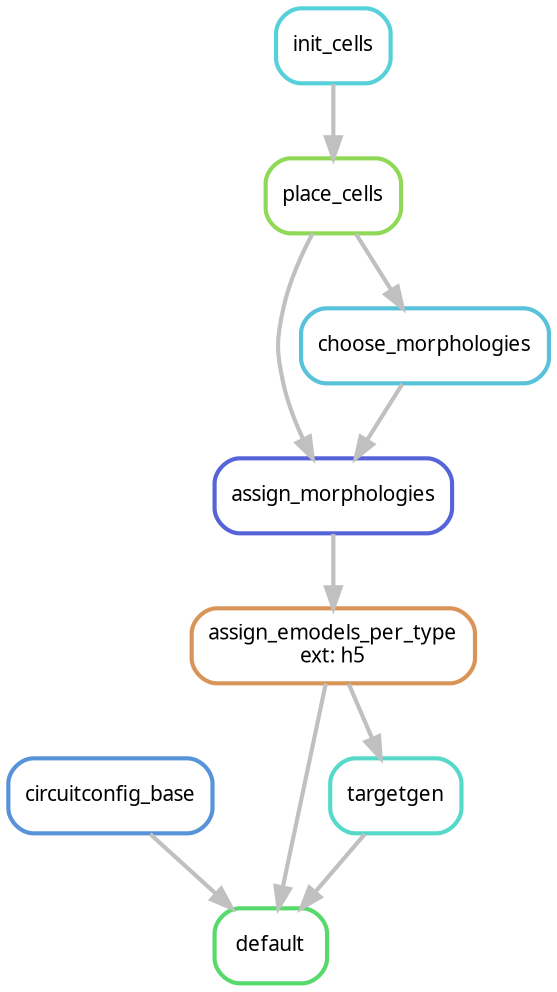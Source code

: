 digraph snakemake_dag {
    graph[bgcolor=white, margin=0];
    node[shape=box, style=rounded, fontname=sans,                 fontsize=10, penwidth=2];
    edge[penwidth=2, color=grey];
	0[label = "default", color = "0.36 0.6 0.85", style="rounded"];
	1[label = "circuitconfig_base", color = "0.59 0.6 0.85", style="rounded"];
	2[label = "assign_emodels_per_type\next: h5", color = "0.08 0.6 0.85", style="rounded"];
	3[label = "assign_morphologies", color = "0.65 0.6 0.85", style="rounded"];
	4[label = "place_cells", color = "0.26 0.6 0.85", style="rounded"];
	5[label = "init_cells", color = "0.51 0.6 0.85", style="rounded"];
	6[label = "choose_morphologies", color = "0.53 0.6 0.85", style="rounded"];
	7[label = "targetgen", color = "0.48 0.6 0.85", style="rounded"];
	1 -> 0
	2 -> 0
	7 -> 0
	3 -> 2
	4 -> 3
	6 -> 3
	5 -> 4
	4 -> 6
	2 -> 7
}            
